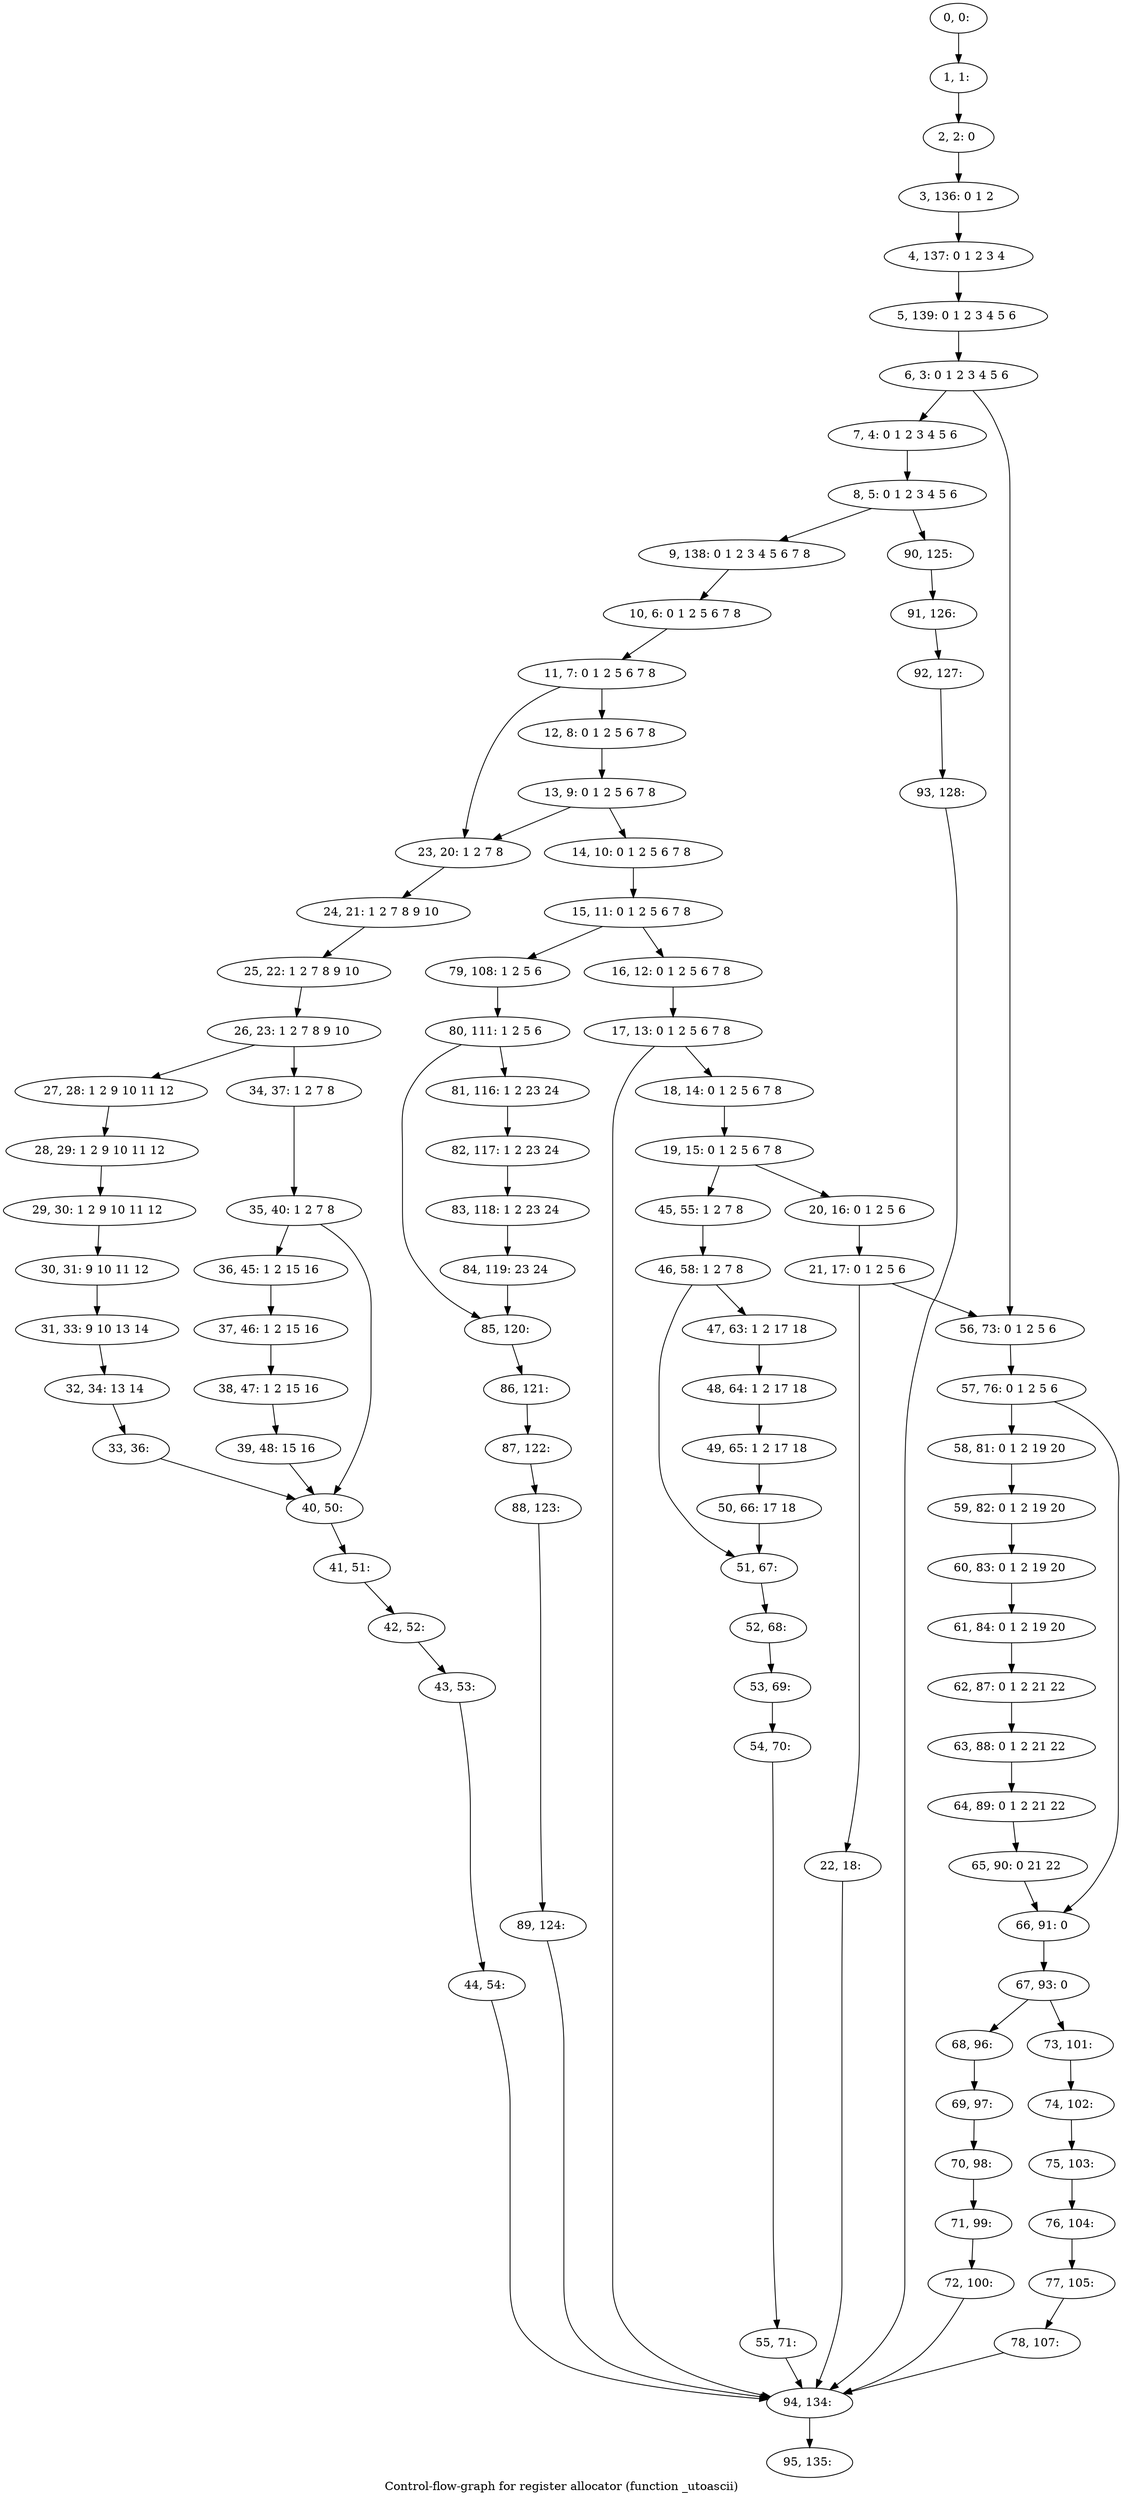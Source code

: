 digraph G {
graph [label="Control-flow-graph for register allocator (function _utoascii)"]
0[label="0, 0: "];
1[label="1, 1: "];
2[label="2, 2: 0 "];
3[label="3, 136: 0 1 2 "];
4[label="4, 137: 0 1 2 3 4 "];
5[label="5, 139: 0 1 2 3 4 5 6 "];
6[label="6, 3: 0 1 2 3 4 5 6 "];
7[label="7, 4: 0 1 2 3 4 5 6 "];
8[label="8, 5: 0 1 2 3 4 5 6 "];
9[label="9, 138: 0 1 2 3 4 5 6 7 8 "];
10[label="10, 6: 0 1 2 5 6 7 8 "];
11[label="11, 7: 0 1 2 5 6 7 8 "];
12[label="12, 8: 0 1 2 5 6 7 8 "];
13[label="13, 9: 0 1 2 5 6 7 8 "];
14[label="14, 10: 0 1 2 5 6 7 8 "];
15[label="15, 11: 0 1 2 5 6 7 8 "];
16[label="16, 12: 0 1 2 5 6 7 8 "];
17[label="17, 13: 0 1 2 5 6 7 8 "];
18[label="18, 14: 0 1 2 5 6 7 8 "];
19[label="19, 15: 0 1 2 5 6 7 8 "];
20[label="20, 16: 0 1 2 5 6 "];
21[label="21, 17: 0 1 2 5 6 "];
22[label="22, 18: "];
23[label="23, 20: 1 2 7 8 "];
24[label="24, 21: 1 2 7 8 9 10 "];
25[label="25, 22: 1 2 7 8 9 10 "];
26[label="26, 23: 1 2 7 8 9 10 "];
27[label="27, 28: 1 2 9 10 11 12 "];
28[label="28, 29: 1 2 9 10 11 12 "];
29[label="29, 30: 1 2 9 10 11 12 "];
30[label="30, 31: 9 10 11 12 "];
31[label="31, 33: 9 10 13 14 "];
32[label="32, 34: 13 14 "];
33[label="33, 36: "];
34[label="34, 37: 1 2 7 8 "];
35[label="35, 40: 1 2 7 8 "];
36[label="36, 45: 1 2 15 16 "];
37[label="37, 46: 1 2 15 16 "];
38[label="38, 47: 1 2 15 16 "];
39[label="39, 48: 15 16 "];
40[label="40, 50: "];
41[label="41, 51: "];
42[label="42, 52: "];
43[label="43, 53: "];
44[label="44, 54: "];
45[label="45, 55: 1 2 7 8 "];
46[label="46, 58: 1 2 7 8 "];
47[label="47, 63: 1 2 17 18 "];
48[label="48, 64: 1 2 17 18 "];
49[label="49, 65: 1 2 17 18 "];
50[label="50, 66: 17 18 "];
51[label="51, 67: "];
52[label="52, 68: "];
53[label="53, 69: "];
54[label="54, 70: "];
55[label="55, 71: "];
56[label="56, 73: 0 1 2 5 6 "];
57[label="57, 76: 0 1 2 5 6 "];
58[label="58, 81: 0 1 2 19 20 "];
59[label="59, 82: 0 1 2 19 20 "];
60[label="60, 83: 0 1 2 19 20 "];
61[label="61, 84: 0 1 2 19 20 "];
62[label="62, 87: 0 1 2 21 22 "];
63[label="63, 88: 0 1 2 21 22 "];
64[label="64, 89: 0 1 2 21 22 "];
65[label="65, 90: 0 21 22 "];
66[label="66, 91: 0 "];
67[label="67, 93: 0 "];
68[label="68, 96: "];
69[label="69, 97: "];
70[label="70, 98: "];
71[label="71, 99: "];
72[label="72, 100: "];
73[label="73, 101: "];
74[label="74, 102: "];
75[label="75, 103: "];
76[label="76, 104: "];
77[label="77, 105: "];
78[label="78, 107: "];
79[label="79, 108: 1 2 5 6 "];
80[label="80, 111: 1 2 5 6 "];
81[label="81, 116: 1 2 23 24 "];
82[label="82, 117: 1 2 23 24 "];
83[label="83, 118: 1 2 23 24 "];
84[label="84, 119: 23 24 "];
85[label="85, 120: "];
86[label="86, 121: "];
87[label="87, 122: "];
88[label="88, 123: "];
89[label="89, 124: "];
90[label="90, 125: "];
91[label="91, 126: "];
92[label="92, 127: "];
93[label="93, 128: "];
94[label="94, 134: "];
95[label="95, 135: "];
0->1 ;
1->2 ;
2->3 ;
3->4 ;
4->5 ;
5->6 ;
6->7 ;
6->56 ;
7->8 ;
8->9 ;
8->90 ;
9->10 ;
10->11 ;
11->12 ;
11->23 ;
12->13 ;
13->14 ;
13->23 ;
14->15 ;
15->16 ;
15->79 ;
16->17 ;
17->18 ;
17->94 ;
18->19 ;
19->20 ;
19->45 ;
20->21 ;
21->22 ;
21->56 ;
22->94 ;
23->24 ;
24->25 ;
25->26 ;
26->27 ;
26->34 ;
27->28 ;
28->29 ;
29->30 ;
30->31 ;
31->32 ;
32->33 ;
33->40 ;
34->35 ;
35->36 ;
35->40 ;
36->37 ;
37->38 ;
38->39 ;
39->40 ;
40->41 ;
41->42 ;
42->43 ;
43->44 ;
44->94 ;
45->46 ;
46->47 ;
46->51 ;
47->48 ;
48->49 ;
49->50 ;
50->51 ;
51->52 ;
52->53 ;
53->54 ;
54->55 ;
55->94 ;
56->57 ;
57->58 ;
57->66 ;
58->59 ;
59->60 ;
60->61 ;
61->62 ;
62->63 ;
63->64 ;
64->65 ;
65->66 ;
66->67 ;
67->68 ;
67->73 ;
68->69 ;
69->70 ;
70->71 ;
71->72 ;
72->94 ;
73->74 ;
74->75 ;
75->76 ;
76->77 ;
77->78 ;
78->94 ;
79->80 ;
80->81 ;
80->85 ;
81->82 ;
82->83 ;
83->84 ;
84->85 ;
85->86 ;
86->87 ;
87->88 ;
88->89 ;
89->94 ;
90->91 ;
91->92 ;
92->93 ;
93->94 ;
94->95 ;
}
